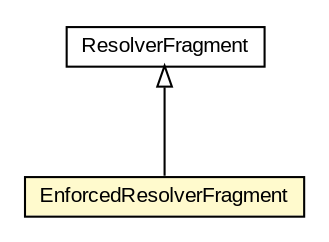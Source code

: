 #!/usr/local/bin/dot
#
# Class diagram 
# Generated by UMLGraph version R5_6-24-gf6e263 (http://www.umlgraph.org/)
#

digraph G {
	edge [fontname="arial",fontsize=10,labelfontname="arial",labelfontsize=10];
	node [fontname="arial",fontsize=10,shape=plaintext];
	nodesep=0.25;
	ranksep=0.5;
	// eu.europa.esig.dss.xades.EnforcedResolverFragment
	c348323 [label=<<table title="eu.europa.esig.dss.xades.EnforcedResolverFragment" border="0" cellborder="1" cellspacing="0" cellpadding="2" port="p" bgcolor="lemonChiffon" href="./EnforcedResolverFragment.html">
		<tr><td><table border="0" cellspacing="0" cellpadding="1">
<tr><td align="center" balign="center"> EnforcedResolverFragment </td></tr>
		</table></td></tr>
		</table>>, URL="./EnforcedResolverFragment.html", fontname="arial", fontcolor="black", fontsize=10.0];
	//eu.europa.esig.dss.xades.EnforcedResolverFragment extends org.apache.xml.security.utils.resolver.implementations.ResolverFragment
	c348490:p -> c348323:p [dir=back,arrowtail=empty];
	// org.apache.xml.security.utils.resolver.implementations.ResolverFragment
	c348490 [label=<<table title="org.apache.xml.security.utils.resolver.implementations.ResolverFragment" border="0" cellborder="1" cellspacing="0" cellpadding="2" port="p" href="http://java.sun.com/j2se/1.4.2/docs/api/org/apache/xml/security/utils/resolver/implementations/ResolverFragment.html">
		<tr><td><table border="0" cellspacing="0" cellpadding="1">
<tr><td align="center" balign="center"> ResolverFragment </td></tr>
		</table></td></tr>
		</table>>, URL="http://java.sun.com/j2se/1.4.2/docs/api/org/apache/xml/security/utils/resolver/implementations/ResolverFragment.html", fontname="arial", fontcolor="black", fontsize=10.0];
}

